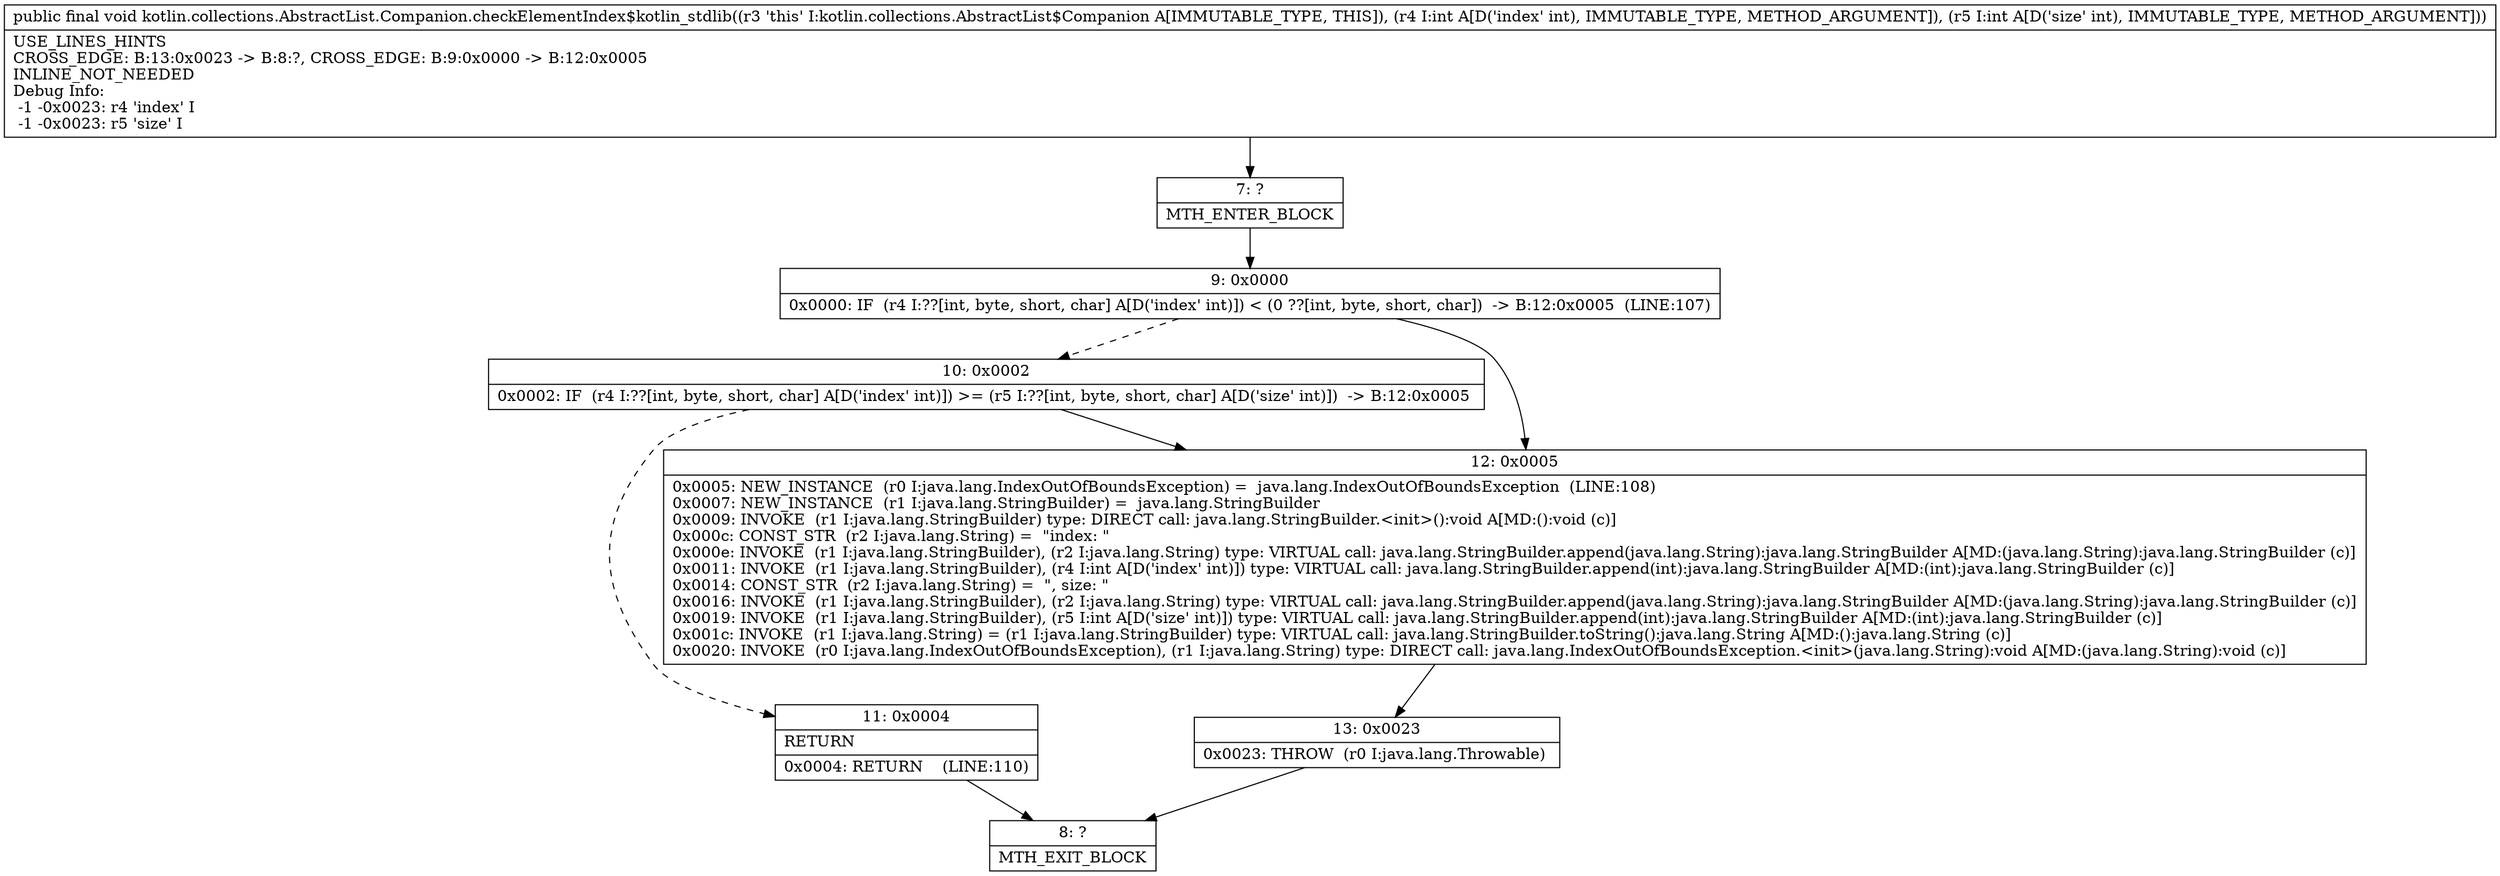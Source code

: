 digraph "CFG forkotlin.collections.AbstractList.Companion.checkElementIndex$kotlin_stdlib(II)V" {
Node_7 [shape=record,label="{7\:\ ?|MTH_ENTER_BLOCK\l}"];
Node_9 [shape=record,label="{9\:\ 0x0000|0x0000: IF  (r4 I:??[int, byte, short, char] A[D('index' int)]) \< (0 ??[int, byte, short, char])  \-\> B:12:0x0005  (LINE:107)\l}"];
Node_10 [shape=record,label="{10\:\ 0x0002|0x0002: IF  (r4 I:??[int, byte, short, char] A[D('index' int)]) \>= (r5 I:??[int, byte, short, char] A[D('size' int)])  \-\> B:12:0x0005 \l}"];
Node_11 [shape=record,label="{11\:\ 0x0004|RETURN\l|0x0004: RETURN    (LINE:110)\l}"];
Node_8 [shape=record,label="{8\:\ ?|MTH_EXIT_BLOCK\l}"];
Node_12 [shape=record,label="{12\:\ 0x0005|0x0005: NEW_INSTANCE  (r0 I:java.lang.IndexOutOfBoundsException) =  java.lang.IndexOutOfBoundsException  (LINE:108)\l0x0007: NEW_INSTANCE  (r1 I:java.lang.StringBuilder) =  java.lang.StringBuilder \l0x0009: INVOKE  (r1 I:java.lang.StringBuilder) type: DIRECT call: java.lang.StringBuilder.\<init\>():void A[MD:():void (c)]\l0x000c: CONST_STR  (r2 I:java.lang.String) =  \"index: \" \l0x000e: INVOKE  (r1 I:java.lang.StringBuilder), (r2 I:java.lang.String) type: VIRTUAL call: java.lang.StringBuilder.append(java.lang.String):java.lang.StringBuilder A[MD:(java.lang.String):java.lang.StringBuilder (c)]\l0x0011: INVOKE  (r1 I:java.lang.StringBuilder), (r4 I:int A[D('index' int)]) type: VIRTUAL call: java.lang.StringBuilder.append(int):java.lang.StringBuilder A[MD:(int):java.lang.StringBuilder (c)]\l0x0014: CONST_STR  (r2 I:java.lang.String) =  \", size: \" \l0x0016: INVOKE  (r1 I:java.lang.StringBuilder), (r2 I:java.lang.String) type: VIRTUAL call: java.lang.StringBuilder.append(java.lang.String):java.lang.StringBuilder A[MD:(java.lang.String):java.lang.StringBuilder (c)]\l0x0019: INVOKE  (r1 I:java.lang.StringBuilder), (r5 I:int A[D('size' int)]) type: VIRTUAL call: java.lang.StringBuilder.append(int):java.lang.StringBuilder A[MD:(int):java.lang.StringBuilder (c)]\l0x001c: INVOKE  (r1 I:java.lang.String) = (r1 I:java.lang.StringBuilder) type: VIRTUAL call: java.lang.StringBuilder.toString():java.lang.String A[MD:():java.lang.String (c)]\l0x0020: INVOKE  (r0 I:java.lang.IndexOutOfBoundsException), (r1 I:java.lang.String) type: DIRECT call: java.lang.IndexOutOfBoundsException.\<init\>(java.lang.String):void A[MD:(java.lang.String):void (c)]\l}"];
Node_13 [shape=record,label="{13\:\ 0x0023|0x0023: THROW  (r0 I:java.lang.Throwable) \l}"];
MethodNode[shape=record,label="{public final void kotlin.collections.AbstractList.Companion.checkElementIndex$kotlin_stdlib((r3 'this' I:kotlin.collections.AbstractList$Companion A[IMMUTABLE_TYPE, THIS]), (r4 I:int A[D('index' int), IMMUTABLE_TYPE, METHOD_ARGUMENT]), (r5 I:int A[D('size' int), IMMUTABLE_TYPE, METHOD_ARGUMENT]))  | USE_LINES_HINTS\lCROSS_EDGE: B:13:0x0023 \-\> B:8:?, CROSS_EDGE: B:9:0x0000 \-\> B:12:0x0005\lINLINE_NOT_NEEDED\lDebug Info:\l  \-1 \-0x0023: r4 'index' I\l  \-1 \-0x0023: r5 'size' I\l}"];
MethodNode -> Node_7;Node_7 -> Node_9;
Node_9 -> Node_10[style=dashed];
Node_9 -> Node_12;
Node_10 -> Node_11[style=dashed];
Node_10 -> Node_12;
Node_11 -> Node_8;
Node_12 -> Node_13;
Node_13 -> Node_8;
}

